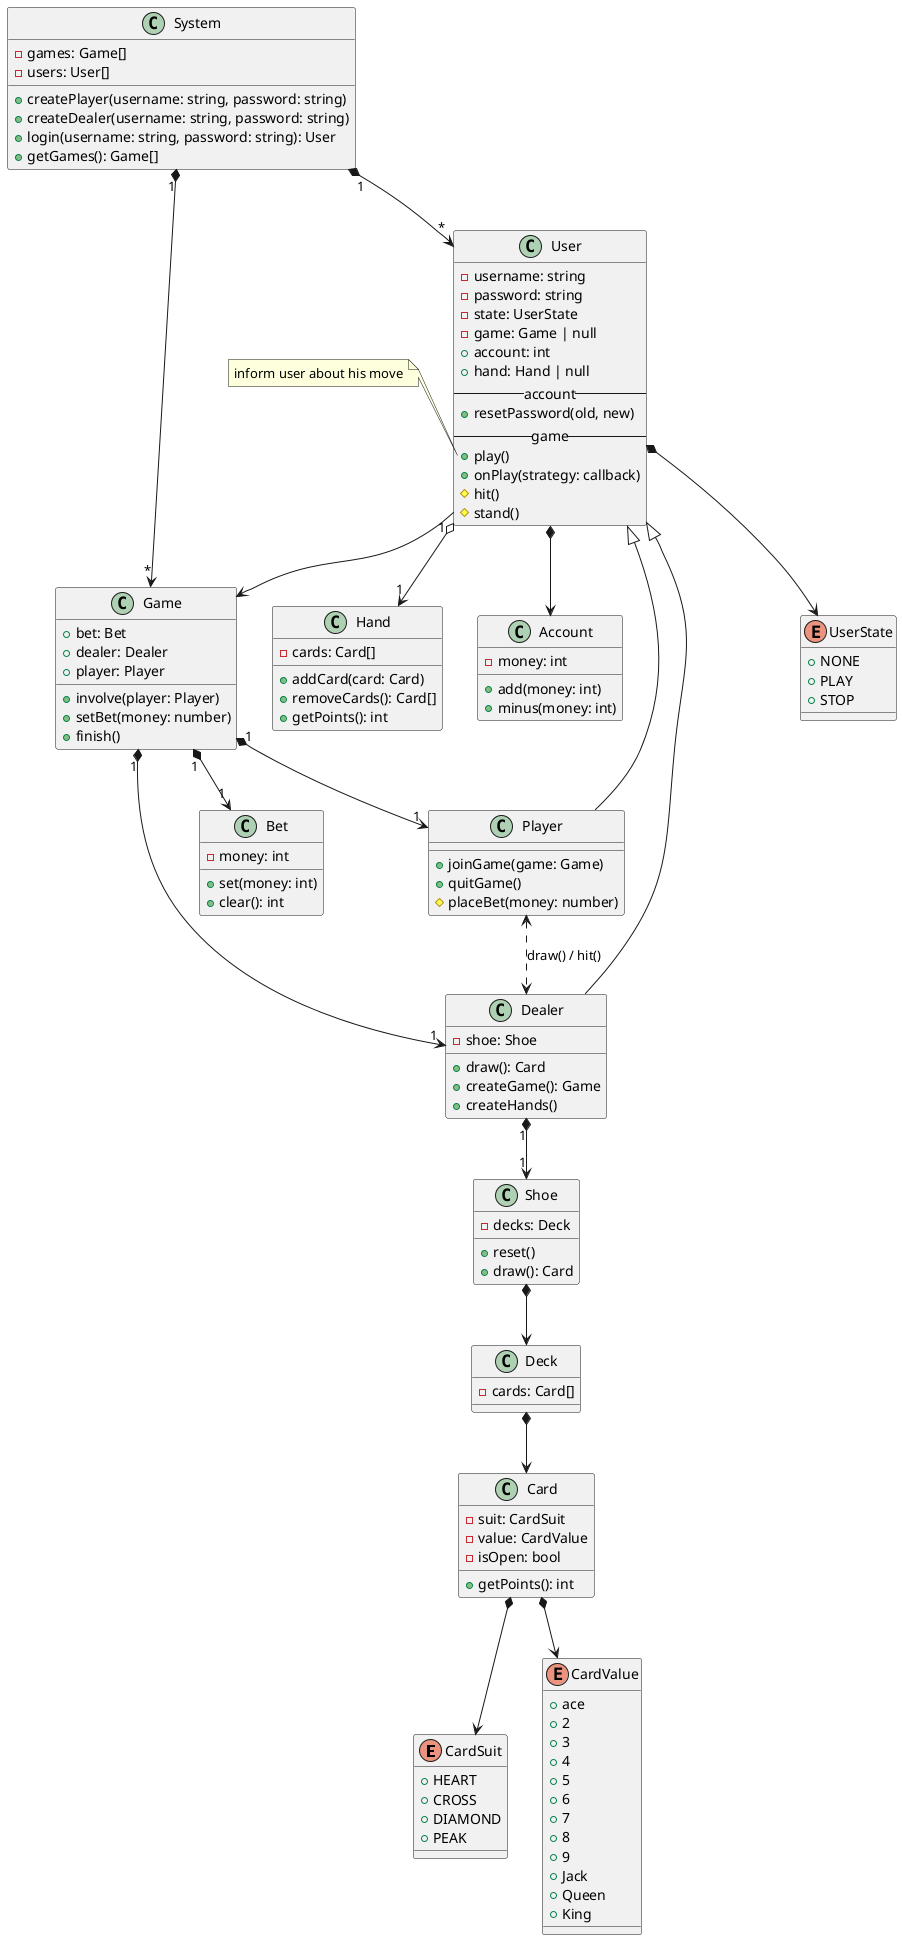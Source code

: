 @startuml
enum CardSuit {
    + HEART
    + CROSS
    + DIAMOND
    + PEAK
}

enum CardValue {
    + ace
    + 2
    + 3
    + 4
    + 5
    + 6
    + 7
    + 8
    + 9
    + Jack
    + Queen
    + King
}

class Card {
   - suit: CardSuit
   - value: CardValue
   - isOpen: bool
   + getPoints(): int
}
Card *--> CardSuit
Card *--> CardValue

class Deck {
    - cards: Card[]
}
Deck *--> Card

class Shoe {
    - decks: Deck
    + reset()
    + draw(): Card
}
Shoe *--> Deck

class Account {
    - money: int
    + add(money: int)
    + minus(money: int)
}

class Bet {
    - money: int
    + set(money: int)
    + clear(): int
}

enum UserState {
    + NONE
    + PLAY
    + STOP
}

class Hand {
    - cards: Card[]
    + addCard(card: Card)
    + removeCards(): Card[]
    + getPoints(): int
}

class User {
    - username: string
    - password: string
    - state: UserState
    - game: Game | null
    + account: int
    + hand: Hand | null
    --account--
    + resetPassword(old, new)
    --game--
    + play()
    + onPlay(strategy: callback)
    # hit()
    # stand()
}
note left of User::play
inform user about his move
end note
User *--> Account
User *--> UserState
User --> Game
User "1" o--> "1" Hand

class Player extends User {
    + joinGame(game: Game)
    + quitGame()
    # placeBet(money: number)
}
Player <..> Dealer: draw() / hit()

class Dealer extends User {
    - shoe: Shoe
    + draw(): Card
    + createGame(): Game
    + createHands()
}
Dealer "1" *--> "1" Shoe

class Game {
    + bet: Bet
    + dealer: Dealer
    + player: Player
    + involve(player: Player)
    + setBet(money: number)
    + finish()
}
Game "1" *--> "1" Dealer
Game "1" *--> "1" Player
Game "1" *--> "1" Bet

class System {
    - games: Game[]
    - users: User[]
    + createPlayer(username: string, password: string)
    + createDealer(username: string, password: string)
    + login(username: string, password: string): User
    + getGames(): Game[]
}
System "1" *--> "*" User
System "1" *--> "*" Game

@enduml
